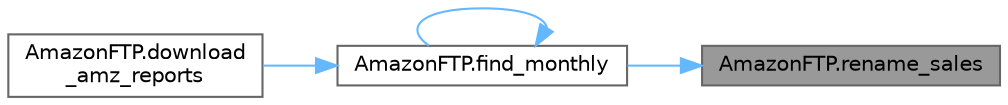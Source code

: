 digraph "AmazonFTP.rename_sales"
{
 // LATEX_PDF_SIZE
  bgcolor="transparent";
  edge [fontname=Helvetica,fontsize=10,labelfontname=Helvetica,labelfontsize=10];
  node [fontname=Helvetica,fontsize=10,shape=box,height=0.2,width=0.4];
  rankdir="RL";
  Node1 [id="Node000001",label="AmazonFTP.rename_sales",height=0.2,width=0.4,color="gray40", fillcolor="grey60", style="filled", fontcolor="black",tooltip=" "];
  Node1 -> Node2 [id="edge1_Node000001_Node000002",dir="back",color="steelblue1",style="solid",tooltip=" "];
  Node2 [id="Node000002",label="AmazonFTP.find_monthly",height=0.2,width=0.4,color="grey40", fillcolor="white", style="filled",URL="$namespace_amazon_f_t_p.html#accb1a1e5026527c551e9aa5cb85db933",tooltip=" "];
  Node2 -> Node3 [id="edge2_Node000002_Node000003",dir="back",color="steelblue1",style="solid",tooltip=" "];
  Node3 [id="Node000003",label="AmazonFTP.download\l_amz_reports",height=0.2,width=0.4,color="grey40", fillcolor="white", style="filled",URL="$namespace_amazon_f_t_p.html#a8826d16fe5b7aa6ea52d2ab9813126e4",tooltip=" "];
  Node2 -> Node2 [id="edge3_Node000002_Node000002",dir="back",color="steelblue1",style="solid",tooltip=" "];
}
